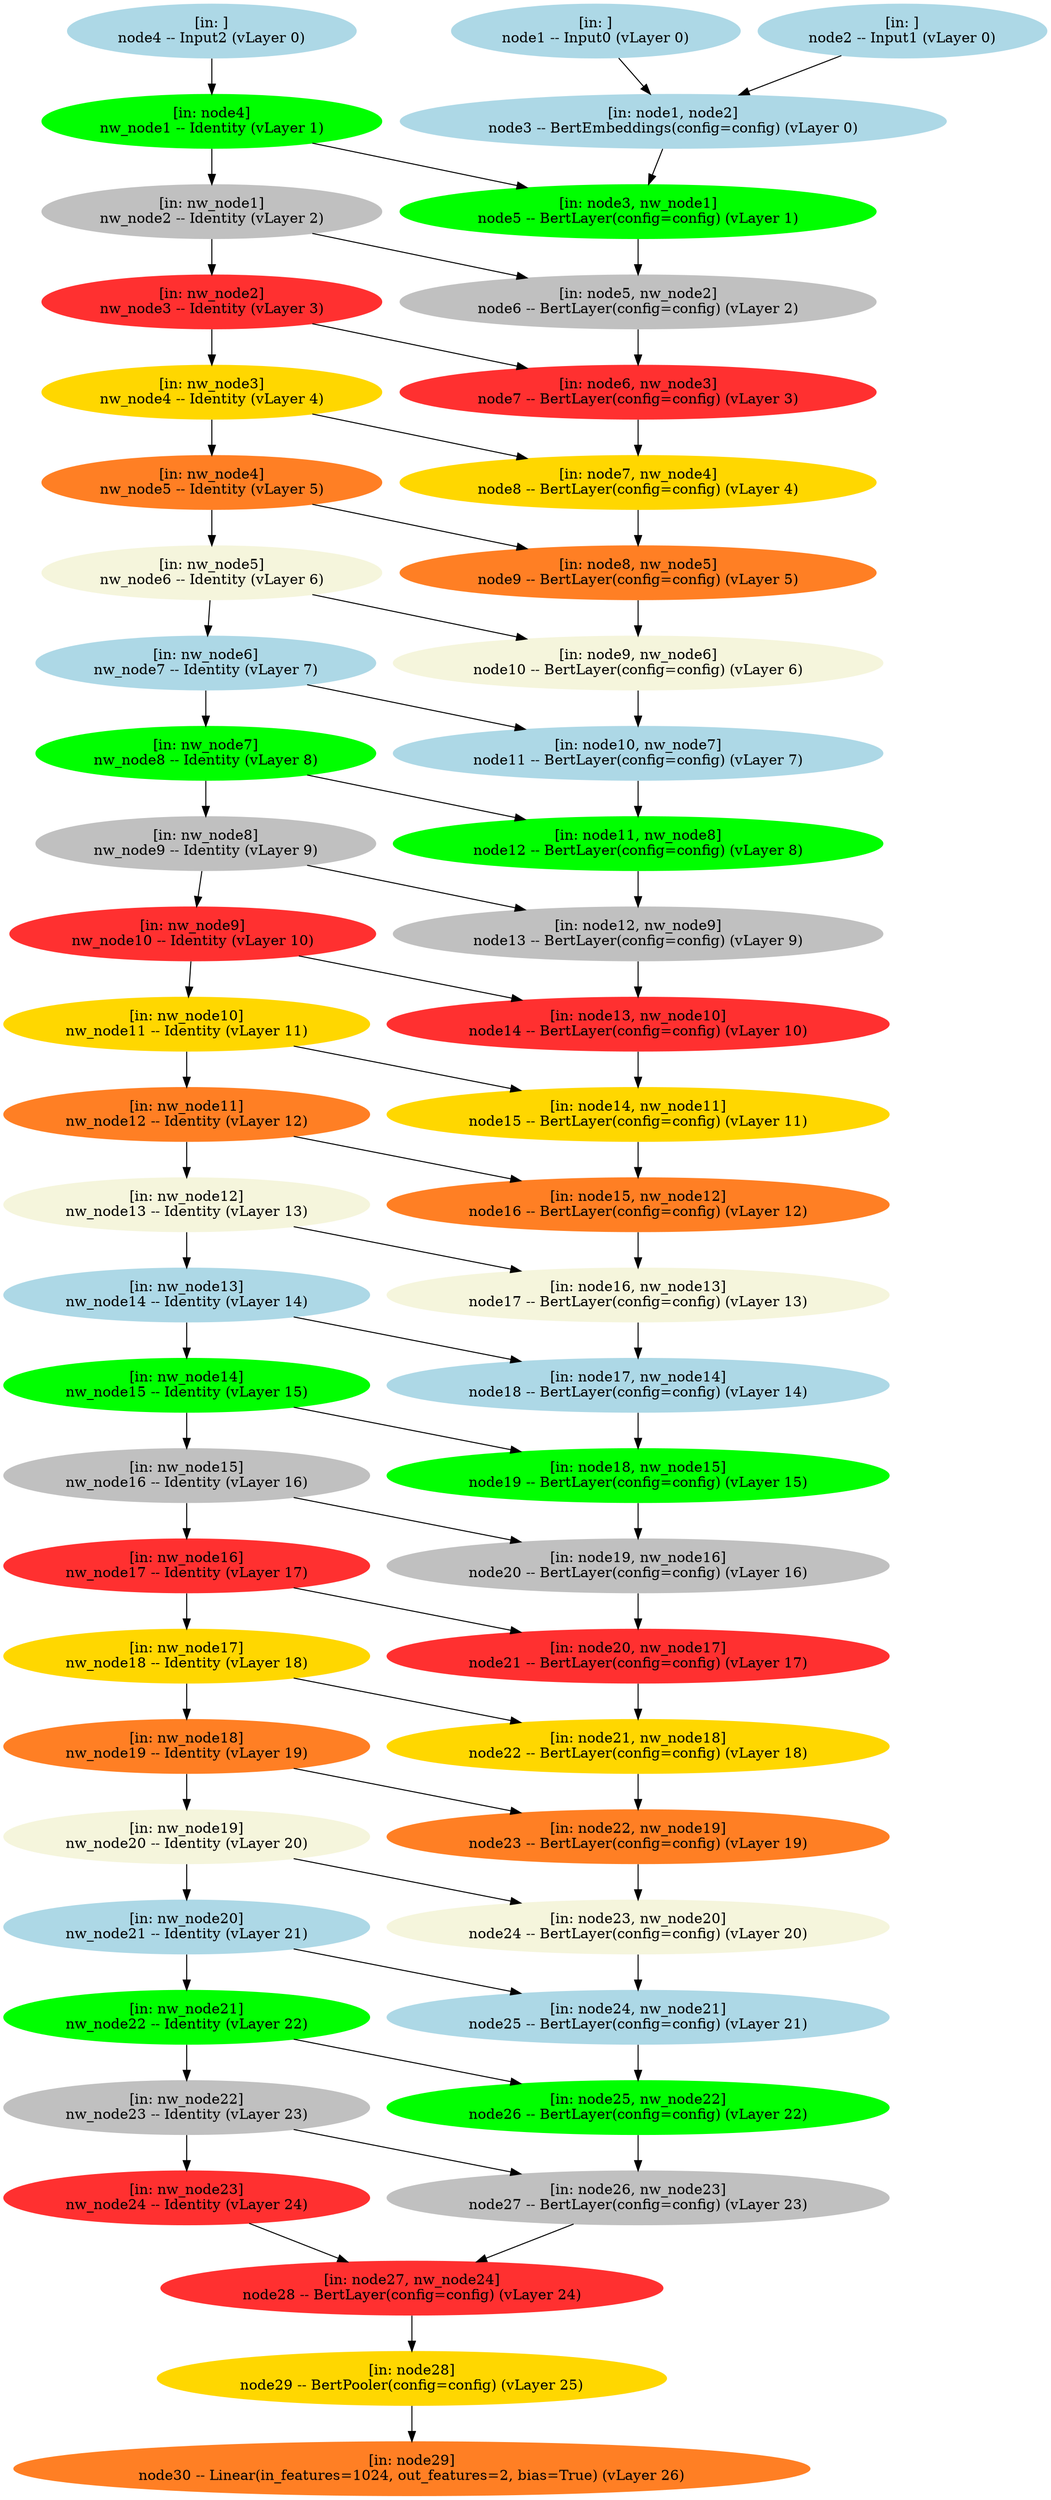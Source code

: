 digraph {
	node3 [label="[in: node1, node2]
node3 -- BertEmbeddings(config=config) (vLayer 0)" color=lightblue style=filled]
	node5 [label="[in: node3, nw_node1]
node5 -- BertLayer(config=config) (vLayer 1)" color=green style=filled]
	node6 [label="[in: node5, nw_node2]
node6 -- BertLayer(config=config) (vLayer 2)" color=grey style=filled]
	node7 [label="[in: node6, nw_node3]
node7 -- BertLayer(config=config) (vLayer 3)" color=firebrick1 style=filled]
	node8 [label="[in: node7, nw_node4]
node8 -- BertLayer(config=config) (vLayer 4)" color=gold style=filled]
	node9 [label="[in: node8, nw_node5]
node9 -- BertLayer(config=config) (vLayer 5)" color=chocolate1 style=filled]
	node10 [label="[in: node9, nw_node6]
node10 -- BertLayer(config=config) (vLayer 6)" color=beige style=filled]
	node11 [label="[in: node10, nw_node7]
node11 -- BertLayer(config=config) (vLayer 7)" color=lightblue style=filled]
	node12 [label="[in: node11, nw_node8]
node12 -- BertLayer(config=config) (vLayer 8)" color=green style=filled]
	node13 [label="[in: node12, nw_node9]
node13 -- BertLayer(config=config) (vLayer 9)" color=grey style=filled]
	node14 [label="[in: node13, nw_node10]
node14 -- BertLayer(config=config) (vLayer 10)" color=firebrick1 style=filled]
	node15 [label="[in: node14, nw_node11]
node15 -- BertLayer(config=config) (vLayer 11)" color=gold style=filled]
	node16 [label="[in: node15, nw_node12]
node16 -- BertLayer(config=config) (vLayer 12)" color=chocolate1 style=filled]
	node17 [label="[in: node16, nw_node13]
node17 -- BertLayer(config=config) (vLayer 13)" color=beige style=filled]
	node18 [label="[in: node17, nw_node14]
node18 -- BertLayer(config=config) (vLayer 14)" color=lightblue style=filled]
	node19 [label="[in: node18, nw_node15]
node19 -- BertLayer(config=config) (vLayer 15)" color=green style=filled]
	node20 [label="[in: node19, nw_node16]
node20 -- BertLayer(config=config) (vLayer 16)" color=grey style=filled]
	node21 [label="[in: node20, nw_node17]
node21 -- BertLayer(config=config) (vLayer 17)" color=firebrick1 style=filled]
	node22 [label="[in: node21, nw_node18]
node22 -- BertLayer(config=config) (vLayer 18)" color=gold style=filled]
	node23 [label="[in: node22, nw_node19]
node23 -- BertLayer(config=config) (vLayer 19)" color=chocolate1 style=filled]
	node24 [label="[in: node23, nw_node20]
node24 -- BertLayer(config=config) (vLayer 20)" color=beige style=filled]
	node25 [label="[in: node24, nw_node21]
node25 -- BertLayer(config=config) (vLayer 21)" color=lightblue style=filled]
	node26 [label="[in: node25, nw_node22]
node26 -- BertLayer(config=config) (vLayer 22)" color=green style=filled]
	node27 [label="[in: node26, nw_node23]
node27 -- BertLayer(config=config) (vLayer 23)" color=grey style=filled]
	node28 [label="[in: node27, nw_node24]
node28 -- BertLayer(config=config) (vLayer 24)" color=firebrick1 style=filled]
	node29 [label="[in: node28]
node29 -- BertPooler(config=config) (vLayer 25)" color=gold style=filled]
	node30 [label="[in: node29]
node30 -- Linear(in_features=1024, out_features=2, bias=True) (vLayer 26)" color=chocolate1 style=filled]
	node1 [label="[in: ]
node1 -- Input0 (vLayer 0)" color=lightblue style=filled]
	node2 [label="[in: ]
node2 -- Input1 (vLayer 0)" color=lightblue style=filled]
	node4 [label="[in: ]
node4 -- Input2 (vLayer 0)" color=lightblue style=filled]
	nw_node1 [label="[in: node4]
nw_node1 -- Identity (vLayer 1)" color=green style=filled]
	nw_node2 [label="[in: nw_node1]
nw_node2 -- Identity (vLayer 2)" color=grey style=filled]
	nw_node3 [label="[in: nw_node2]
nw_node3 -- Identity (vLayer 3)" color=firebrick1 style=filled]
	nw_node4 [label="[in: nw_node3]
nw_node4 -- Identity (vLayer 4)" color=gold style=filled]
	nw_node5 [label="[in: nw_node4]
nw_node5 -- Identity (vLayer 5)" color=chocolate1 style=filled]
	nw_node6 [label="[in: nw_node5]
nw_node6 -- Identity (vLayer 6)" color=beige style=filled]
	nw_node7 [label="[in: nw_node6]
nw_node7 -- Identity (vLayer 7)" color=lightblue style=filled]
	nw_node8 [label="[in: nw_node7]
nw_node8 -- Identity (vLayer 8)" color=green style=filled]
	nw_node9 [label="[in: nw_node8]
nw_node9 -- Identity (vLayer 9)" color=grey style=filled]
	nw_node10 [label="[in: nw_node9]
nw_node10 -- Identity (vLayer 10)" color=firebrick1 style=filled]
	nw_node11 [label="[in: nw_node10]
nw_node11 -- Identity (vLayer 11)" color=gold style=filled]
	nw_node12 [label="[in: nw_node11]
nw_node12 -- Identity (vLayer 12)" color=chocolate1 style=filled]
	nw_node13 [label="[in: nw_node12]
nw_node13 -- Identity (vLayer 13)" color=beige style=filled]
	nw_node14 [label="[in: nw_node13]
nw_node14 -- Identity (vLayer 14)" color=lightblue style=filled]
	nw_node15 [label="[in: nw_node14]
nw_node15 -- Identity (vLayer 15)" color=green style=filled]
	nw_node16 [label="[in: nw_node15]
nw_node16 -- Identity (vLayer 16)" color=grey style=filled]
	nw_node17 [label="[in: nw_node16]
nw_node17 -- Identity (vLayer 17)" color=firebrick1 style=filled]
	nw_node18 [label="[in: nw_node17]
nw_node18 -- Identity (vLayer 18)" color=gold style=filled]
	nw_node19 [label="[in: nw_node18]
nw_node19 -- Identity (vLayer 19)" color=chocolate1 style=filled]
	nw_node20 [label="[in: nw_node19]
nw_node20 -- Identity (vLayer 20)" color=beige style=filled]
	nw_node21 [label="[in: nw_node20]
nw_node21 -- Identity (vLayer 21)" color=lightblue style=filled]
	nw_node22 [label="[in: nw_node21]
nw_node22 -- Identity (vLayer 22)" color=green style=filled]
	nw_node23 [label="[in: nw_node22]
nw_node23 -- Identity (vLayer 23)" color=grey style=filled]
	nw_node24 [label="[in: nw_node23]
nw_node24 -- Identity (vLayer 24)" color=firebrick1 style=filled]
	node1 -> node3
	node2 -> node3
	node3 -> node5
	nw_node1 -> node5
	node5 -> node6
	nw_node2 -> node6
	node6 -> node7
	nw_node3 -> node7
	node7 -> node8
	nw_node4 -> node8
	node8 -> node9
	nw_node5 -> node9
	node9 -> node10
	nw_node6 -> node10
	node10 -> node11
	nw_node7 -> node11
	node11 -> node12
	nw_node8 -> node12
	node12 -> node13
	nw_node9 -> node13
	node13 -> node14
	nw_node10 -> node14
	node14 -> node15
	nw_node11 -> node15
	node15 -> node16
	nw_node12 -> node16
	node16 -> node17
	nw_node13 -> node17
	node17 -> node18
	nw_node14 -> node18
	node18 -> node19
	nw_node15 -> node19
	node19 -> node20
	nw_node16 -> node20
	node20 -> node21
	nw_node17 -> node21
	node21 -> node22
	nw_node18 -> node22
	node22 -> node23
	nw_node19 -> node23
	node23 -> node24
	nw_node20 -> node24
	node24 -> node25
	nw_node21 -> node25
	node25 -> node26
	nw_node22 -> node26
	node26 -> node27
	nw_node23 -> node27
	node27 -> node28
	nw_node24 -> node28
	node28 -> node29
	node29 -> node30
	node4 -> nw_node1
	nw_node1 -> nw_node2
	nw_node2 -> nw_node3
	nw_node3 -> nw_node4
	nw_node4 -> nw_node5
	nw_node5 -> nw_node6
	nw_node6 -> nw_node7
	nw_node7 -> nw_node8
	nw_node8 -> nw_node9
	nw_node9 -> nw_node10
	nw_node10 -> nw_node11
	nw_node11 -> nw_node12
	nw_node12 -> nw_node13
	nw_node13 -> nw_node14
	nw_node14 -> nw_node15
	nw_node15 -> nw_node16
	nw_node16 -> nw_node17
	nw_node17 -> nw_node18
	nw_node18 -> nw_node19
	nw_node19 -> nw_node20
	nw_node20 -> nw_node21
	nw_node21 -> nw_node22
	nw_node22 -> nw_node23
	nw_node23 -> nw_node24
}
